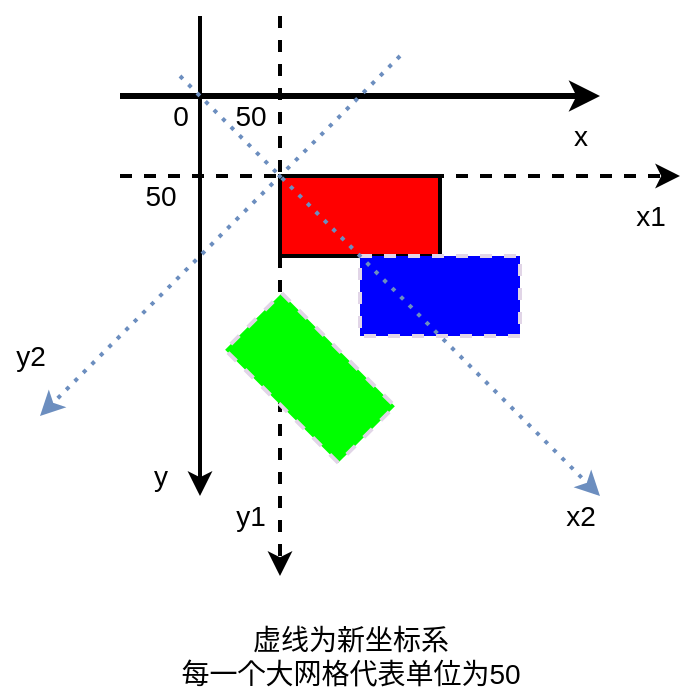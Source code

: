 <mxfile version="13.1.3">
    <diagram id="PGa_qlCYg8pmCsjZJtMJ" name="第 1 页">
        <mxGraphModel dx="765" dy="618" grid="1" gridSize="10" guides="1" tooltips="1" connect="1" arrows="1" fold="1" page="1" pageScale="1" pageWidth="827" pageHeight="1169" math="0" shadow="0">
            <root>
                <mxCell id="0"/>
                <mxCell id="1" parent="0"/>
                <mxCell id="mURyflM2bXiE29OncrUb-1" value="" style="endArrow=classic;html=1;strokeWidth=2;" parent="1" edge="1">
                    <mxGeometry width="50" height="50" relative="1" as="geometry">
                        <mxPoint x="120" y="80" as="sourcePoint"/>
                        <mxPoint x="120" y="320" as="targetPoint"/>
                    </mxGeometry>
                </mxCell>
                <mxCell id="mURyflM2bXiE29OncrUb-2" value="" style="endArrow=classic;html=1;strokeWidth=3;" parent="1" edge="1">
                    <mxGeometry width="50" height="50" relative="1" as="geometry">
                        <mxPoint x="80" y="120" as="sourcePoint"/>
                        <mxPoint x="320" y="120" as="targetPoint"/>
                    </mxGeometry>
                </mxCell>
                <mxCell id="mURyflM2bXiE29OncrUb-3" value="&lt;font style=&quot;font-size: 14px&quot;&gt;x&lt;/font&gt;" style="text;html=1;align=center;verticalAlign=middle;resizable=0;points=[];autosize=1;" parent="1" vertex="1">
                    <mxGeometry x="300" y="130" width="20" height="20" as="geometry"/>
                </mxCell>
                <mxCell id="mURyflM2bXiE29OncrUb-4" value="&lt;font style=&quot;font-size: 14px&quot;&gt;y&lt;/font&gt;" style="text;html=1;align=center;verticalAlign=middle;resizable=0;points=[];autosize=1;" parent="1" vertex="1">
                    <mxGeometry x="90" y="300" width="20" height="20" as="geometry"/>
                </mxCell>
                <mxCell id="mURyflM2bXiE29OncrUb-5" value="" style="rounded=0;whiteSpace=wrap;html=1;strokeWidth=2;fillColor=#FF0000;" parent="1" vertex="1">
                    <mxGeometry x="160" y="160" width="80" height="40" as="geometry"/>
                </mxCell>
                <mxCell id="mURyflM2bXiE29OncrUb-6" value="" style="endArrow=classic;html=1;strokeWidth=2;dashed=1;" parent="1" edge="1">
                    <mxGeometry width="50" height="50" relative="1" as="geometry">
                        <mxPoint x="160" y="80" as="sourcePoint"/>
                        <mxPoint x="160" y="360" as="targetPoint"/>
                    </mxGeometry>
                </mxCell>
                <mxCell id="mURyflM2bXiE29OncrUb-7" value="" style="endArrow=classic;html=1;dashed=1;strokeWidth=2;" parent="1" edge="1">
                    <mxGeometry width="50" height="50" relative="1" as="geometry">
                        <mxPoint x="80" y="160" as="sourcePoint"/>
                        <mxPoint x="360" y="160" as="targetPoint"/>
                    </mxGeometry>
                </mxCell>
                <mxCell id="mURyflM2bXiE29OncrUb-8" value="&lt;font style=&quot;font-size: 14px&quot;&gt;x1&lt;/font&gt;" style="text;html=1;align=center;verticalAlign=middle;resizable=0;points=[];autosize=1;" parent="1" vertex="1">
                    <mxGeometry x="330" y="170" width="30" height="20" as="geometry"/>
                </mxCell>
                <mxCell id="mURyflM2bXiE29OncrUb-9" value="&lt;font style=&quot;font-size: 14px&quot;&gt;y1&lt;/font&gt;" style="text;html=1;align=center;verticalAlign=middle;resizable=0;points=[];autosize=1;" parent="1" vertex="1">
                    <mxGeometry x="130" y="320" width="30" height="20" as="geometry"/>
                </mxCell>
                <mxCell id="mURyflM2bXiE29OncrUb-10" value="" style="rounded=0;whiteSpace=wrap;html=1;dashed=1;strokeWidth=2;strokeColor=#E1D5E7;fillColor=#E1D5E7;" parent="1" vertex="1">
                    <mxGeometry x="200" y="200" width="80" height="40" as="geometry"/>
                </mxCell>
                <mxCell id="mURyflM2bXiE29OncrUb-15" value="&lt;font style=&quot;font-size: 14px&quot;&gt;0&lt;/font&gt;" style="text;html=1;align=center;verticalAlign=middle;resizable=0;points=[];autosize=1;" parent="1" vertex="1">
                    <mxGeometry x="100" y="120" width="20" height="20" as="geometry"/>
                </mxCell>
                <mxCell id="mURyflM2bXiE29OncrUb-16" value="&lt;font style=&quot;font-size: 14px&quot;&gt;虚线为新坐标系&lt;br&gt;每一个大网格代表单位为50&lt;br&gt;&lt;/font&gt;" style="text;html=1;align=center;verticalAlign=middle;resizable=0;points=[];autosize=1;" parent="1" vertex="1">
                    <mxGeometry x="100" y="380" width="190" height="40" as="geometry"/>
                </mxCell>
                <mxCell id="YX-Z8ot5_CYYgM4PyoWb-2" value="&lt;font style=&quot;font-size: 14px&quot;&gt;50&lt;/font&gt;" style="text;html=1;align=center;verticalAlign=middle;resizable=0;points=[];autosize=1;" parent="1" vertex="1">
                    <mxGeometry x="130" y="120" width="30" height="20" as="geometry"/>
                </mxCell>
                <mxCell id="YX-Z8ot5_CYYgM4PyoWb-3" value="&lt;font style=&quot;font-size: 14px&quot;&gt;50&lt;/font&gt;" style="text;html=1;align=center;verticalAlign=middle;resizable=0;points=[];autosize=1;" parent="1" vertex="1">
                    <mxGeometry x="85" y="160" width="30" height="20" as="geometry"/>
                </mxCell>
                <mxCell id="2" value="" style="rounded=0;whiteSpace=wrap;html=1;strokeWidth=2;fillColor=#FF0000;" parent="1" vertex="1">
                    <mxGeometry x="160" y="160" width="80" height="40" as="geometry"/>
                </mxCell>
                <mxCell id="5" value="" style="rounded=0;whiteSpace=wrap;html=1;dashed=1;strokeWidth=2;strokeColor=#E1D5E7;fillColor=#0000FF;" parent="1" vertex="1">
                    <mxGeometry x="200" y="200" width="80" height="40" as="geometry"/>
                </mxCell>
                <mxCell id="4" value="" style="endArrow=classic;html=1;dashed=1;strokeWidth=2;fillColor=#dae8fc;strokeColor=#6c8ebf;dashPattern=1 2;" parent="1" edge="1">
                    <mxGeometry width="50" height="50" relative="1" as="geometry">
                        <mxPoint x="110" y="110" as="sourcePoint"/>
                        <mxPoint x="320" y="320" as="targetPoint"/>
                    </mxGeometry>
                </mxCell>
                <mxCell id="Sokfa1gHsgJLt7srZXwu-5" value="&lt;font style=&quot;font-size: 14px&quot;&gt;x2&lt;/font&gt;" style="text;html=1;align=center;verticalAlign=middle;resizable=0;points=[];autosize=1;" parent="1" vertex="1">
                    <mxGeometry x="295" y="320" width="30" height="20" as="geometry"/>
                </mxCell>
                <mxCell id="Sokfa1gHsgJLt7srZXwu-6" value="&lt;font style=&quot;font-size: 14px&quot;&gt;y2&lt;/font&gt;" style="text;html=1;align=center;verticalAlign=middle;resizable=0;points=[];autosize=1;" parent="1" vertex="1">
                    <mxGeometry x="20" y="240" width="30" height="20" as="geometry"/>
                </mxCell>
                <mxCell id="Sokfa1gHsgJLt7srZXwu-7" value="" style="rounded=0;whiteSpace=wrap;html=1;dashed=1;strokeWidth=2;strokeColor=#E1D5E7;rotation=45;fillColor=#00FF00;" parent="1" vertex="1">
                    <mxGeometry x="135" y="241" width="80" height="40" as="geometry"/>
                </mxCell>
                <mxCell id="Sokfa1gHsgJLt7srZXwu-9" value="" style="endArrow=classic;html=1;strokeWidth=2;dashed=1;fillColor=#dae8fc;strokeColor=#6c8ebf;dashPattern=1 2;" parent="1" edge="1">
                    <mxGeometry width="50" height="50" relative="1" as="geometry">
                        <mxPoint x="220" y="100" as="sourcePoint"/>
                        <mxPoint x="40" y="280" as="targetPoint"/>
                    </mxGeometry>
                </mxCell>
            </root>
        </mxGraphModel>
    </diagram>
</mxfile>
